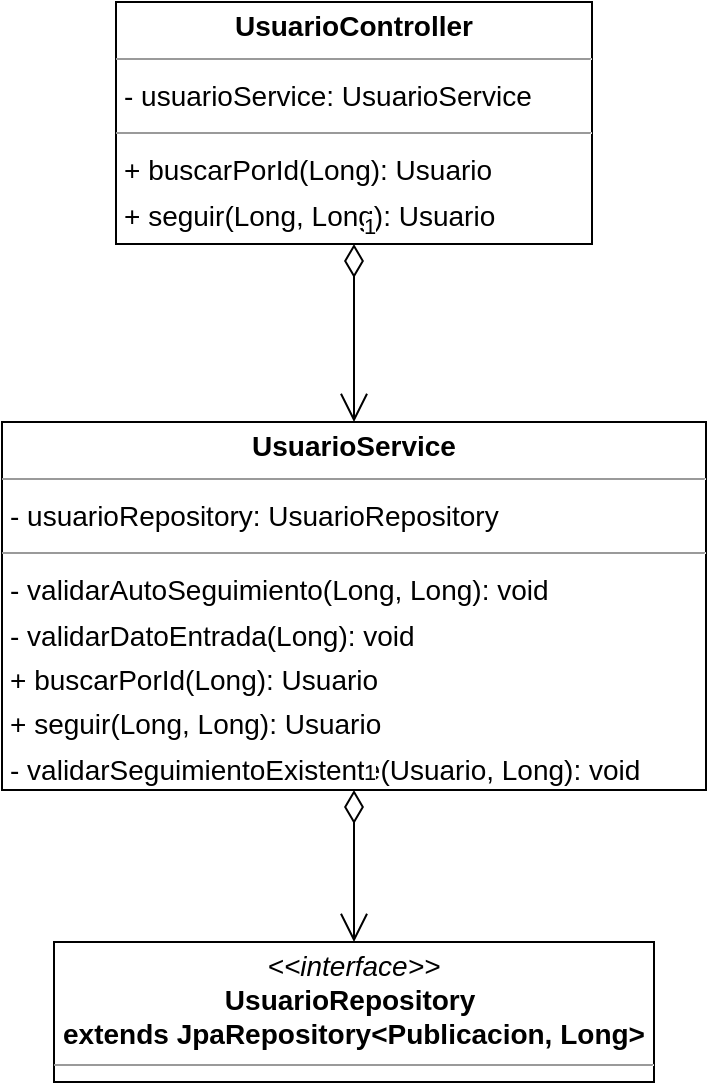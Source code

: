 <mxfile version="22.0.0" type="device" pages="2">
  <diagram id="GkMYHVxHAaaP2_Jep8IA" name="Diagrama de clases">
    <mxGraphModel dx="1498" dy="820" grid="1" gridSize="10" guides="1" tooltips="1" connect="1" arrows="1" fold="1" page="0" pageScale="1" pageWidth="827" pageHeight="1169" background="none" math="0" shadow="0">
      <root>
        <mxCell id="0" />
        <mxCell id="1" parent="0" />
        <mxCell id="node2" value="&lt;p style=&quot;margin:0px;margin-top:4px;text-align:center;&quot;&gt;&lt;b&gt;UsuarioController&lt;/b&gt;&lt;/p&gt;&lt;hr size=&quot;1&quot;/&gt;&lt;p style=&quot;margin:0 0 0 4px;line-height:1.6;&quot;&gt;- usuarioService: UsuarioService&lt;/p&gt;&lt;hr size=&quot;1&quot;/&gt;&lt;p style=&quot;margin:0 0 0 4px;line-height:1.6;&quot;&gt;+ buscarPorId(Long): Usuario&lt;br/&gt;+ seguir(Long, Long): Usuario&lt;/p&gt;" style="verticalAlign=top;align=left;overflow=fill;fontSize=14;fontFamily=Helvetica;html=1;rounded=0;shadow=0;comic=0;labelBackgroundColor=none;strokeWidth=1;" parent="1" vertex="1">
          <mxGeometry x="-23" y="350" width="238" height="121" as="geometry" />
        </mxCell>
        <mxCell id="node3" value="&lt;p style=&quot;margin:0px;margin-top:4px;text-align:center;&quot;&gt;&lt;i&gt;&amp;lt;&amp;lt;interface&amp;gt;&amp;gt;&lt;/i&gt;&lt;br&gt;&lt;b&gt;UsuarioRepository&amp;nbsp;&lt;/b&gt;&lt;/p&gt;&lt;div style=&quot;text-align: center;&quot;&gt;&lt;b&gt;extends JpaRepository&amp;lt;Publicacion, Long&amp;gt;&lt;/b&gt;&lt;/div&gt;&lt;hr size=&quot;1&quot;&gt;" style="verticalAlign=top;align=left;overflow=fill;fontSize=14;fontFamily=Helvetica;html=1;rounded=0;shadow=0;comic=0;labelBackgroundColor=none;strokeWidth=1;" parent="1" vertex="1">
          <mxGeometry x="-54" y="820" width="300" height="70" as="geometry" />
        </mxCell>
        <mxCell id="node1" value="&lt;p style=&quot;margin:0px;margin-top:4px;text-align:center;&quot;&gt;&lt;b&gt;UsuarioService&lt;/b&gt;&lt;/p&gt;&lt;hr size=&quot;1&quot;/&gt;&lt;p style=&quot;margin:0 0 0 4px;line-height:1.6;&quot;&gt;- usuarioRepository: UsuarioRepository&lt;/p&gt;&lt;hr size=&quot;1&quot;/&gt;&lt;p style=&quot;margin:0 0 0 4px;line-height:1.6;&quot;&gt;- validarAutoSeguimiento(Long, Long): void&lt;br/&gt;- validarDatoEntrada(Long): void&lt;br/&gt;+ buscarPorId(Long): Usuario&lt;br/&gt;+ seguir(Long, Long): Usuario&lt;br/&gt;- validarSeguimientoExistente(Usuario, Long): void&lt;/p&gt;" style="verticalAlign=top;align=left;overflow=fill;fontSize=14;fontFamily=Helvetica;html=1;rounded=0;shadow=0;comic=0;labelBackgroundColor=none;strokeWidth=1;" parent="1" vertex="1">
          <mxGeometry x="-80" y="560" width="352" height="184" as="geometry" />
        </mxCell>
        <mxCell id="h_PeFuGUQ3Bx_CiJYVmG-1" value="1" style="endArrow=open;html=1;endSize=12;startArrow=diamondThin;startSize=14;startFill=0;edgeStyle=orthogonalEdgeStyle;align=left;verticalAlign=bottom;rounded=0;" parent="1" source="node2" target="node1" edge="1">
          <mxGeometry x="-1" y="3" relative="1" as="geometry">
            <mxPoint y="590" as="sourcePoint" />
            <mxPoint x="160" y="590" as="targetPoint" />
          </mxGeometry>
        </mxCell>
        <mxCell id="h_PeFuGUQ3Bx_CiJYVmG-2" value="1" style="endArrow=open;html=1;endSize=12;startArrow=diamondThin;startSize=14;startFill=0;edgeStyle=orthogonalEdgeStyle;align=left;verticalAlign=bottom;rounded=0;" parent="1" source="node1" target="node3" edge="1">
          <mxGeometry x="-1" y="3" relative="1" as="geometry">
            <mxPoint y="590" as="sourcePoint" />
            <mxPoint x="160" y="590" as="targetPoint" />
          </mxGeometry>
        </mxCell>
      </root>
    </mxGraphModel>
  </diagram>
  <diagram id="9hZ0uovMDR-QQVI-sFM0" name="Domain">
    <mxGraphModel dx="1925" dy="820" grid="1" gridSize="10" guides="1" tooltips="1" connect="1" arrows="1" fold="1" page="1" pageScale="1" pageWidth="827" pageHeight="1169" math="0" shadow="0">
      <root>
        <mxCell id="0" />
        <mxCell id="1" parent="0" />
        <mxCell id="K2BXGbCrKDq0cYdrFnsi-1" value="&lt;p style=&quot;margin:0px;margin-top:4px;text-align:center;&quot;&gt;&lt;b&gt;Usuario&lt;/b&gt;&lt;/p&gt;&lt;hr size=&quot;1&quot;&gt;&lt;p style=&quot;margin:0 0 0 4px;line-height:1.6;&quot;&gt;- id: Long&lt;br&gt;- nombre: String&lt;br&gt;- seguidos: List&amp;lt;Long&amp;gt;&lt;/p&gt;&lt;hr size=&quot;1&quot;&gt;&lt;p style=&quot;margin:0 0 0 4px;line-height:1.6;&quot;&gt;+ setId(Long): void&lt;br&gt;+ getId(): Long&lt;br&gt;+ getNombre(): String&lt;br&gt;+ getSeguidos(): List&amp;lt;Long&amp;gt;&lt;br&gt;+ setNombre(String): void&lt;br&gt;+ setSeguidos(List&amp;lt;Long&amp;gt;): void&lt;/p&gt;" style="verticalAlign=top;align=left;overflow=fill;fontSize=14;fontFamily=Helvetica;html=1;rounded=0;shadow=0;comic=0;labelBackgroundColor=none;strokeWidth=1;" vertex="1" parent="1">
          <mxGeometry x="-540" y="327" width="237" height="258" as="geometry" />
        </mxCell>
      </root>
    </mxGraphModel>
  </diagram>
</mxfile>
